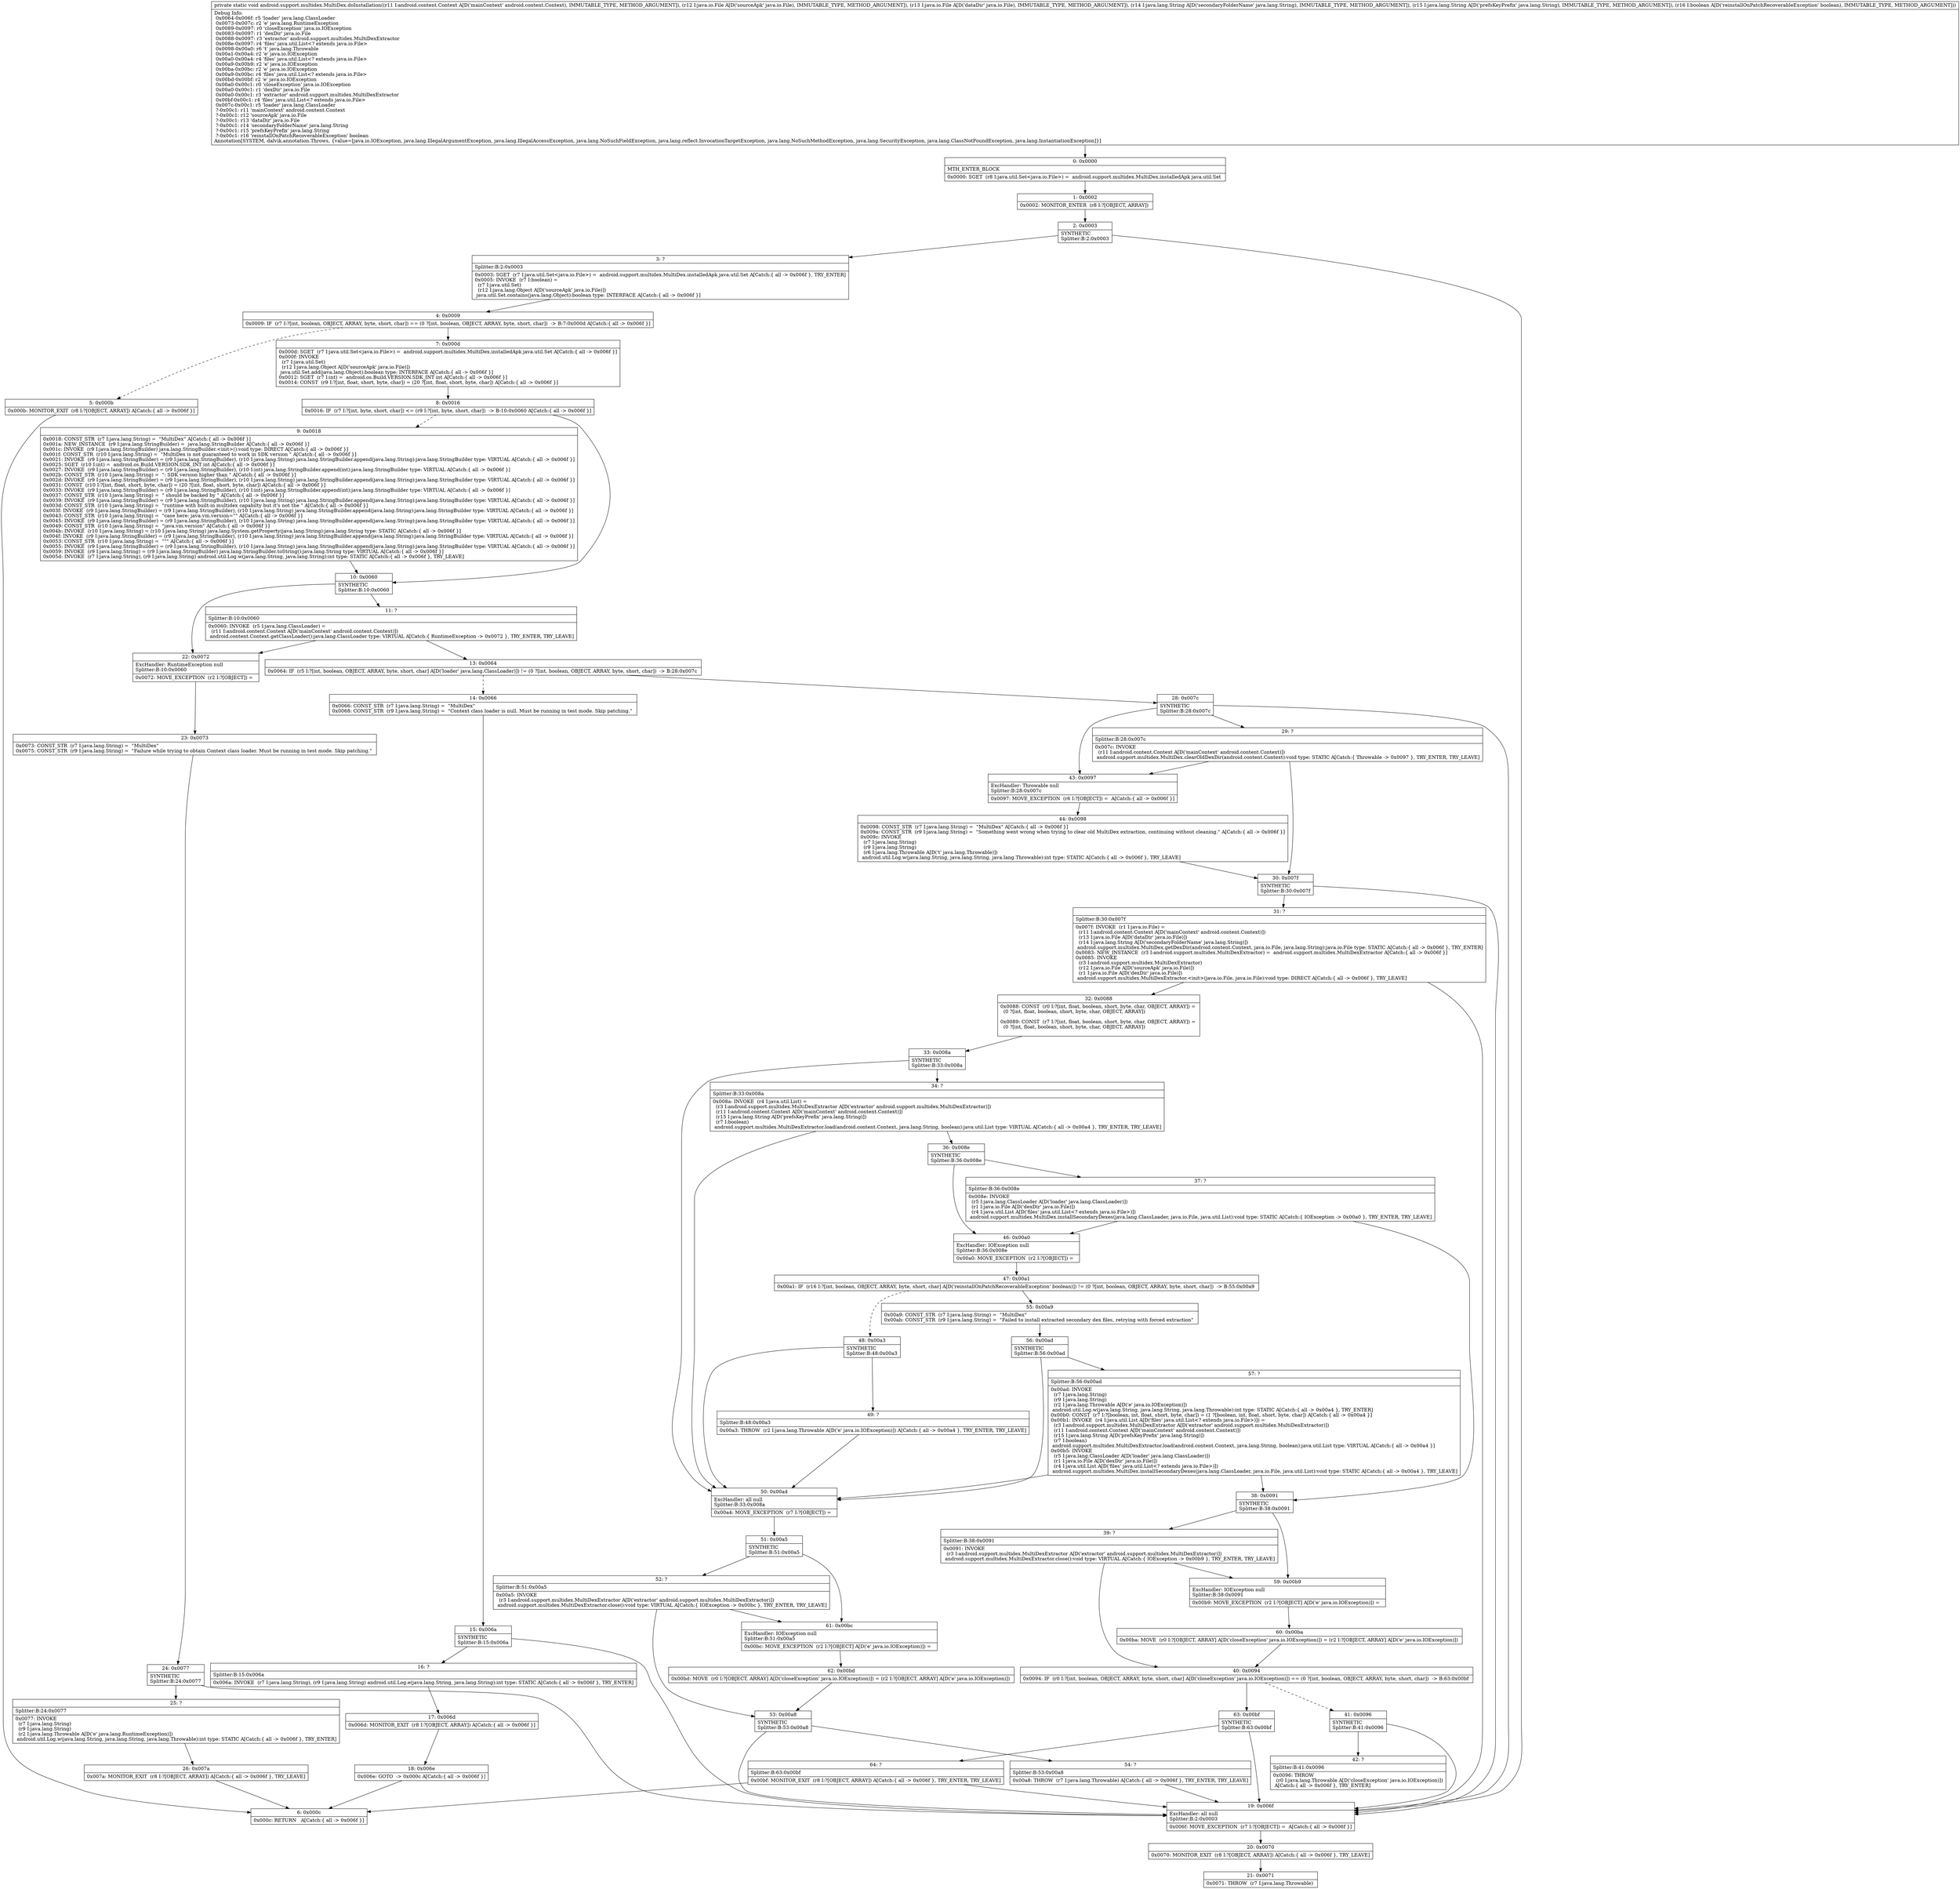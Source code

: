 digraph "CFG forandroid.support.multidex.MultiDex.doInstallation(Landroid\/content\/Context;Ljava\/io\/File;Ljava\/io\/File;Ljava\/lang\/String;Ljava\/lang\/String;Z)V" {
Node_0 [shape=record,label="{0\:\ 0x0000|MTH_ENTER_BLOCK\l|0x0000: SGET  (r8 I:java.util.Set\<java.io.File\>) =  android.support.multidex.MultiDex.installedApk java.util.Set \l}"];
Node_1 [shape=record,label="{1\:\ 0x0002|0x0002: MONITOR_ENTER  (r8 I:?[OBJECT, ARRAY]) \l}"];
Node_2 [shape=record,label="{2\:\ 0x0003|SYNTHETIC\lSplitter:B:2:0x0003\l}"];
Node_3 [shape=record,label="{3\:\ ?|Splitter:B:2:0x0003\l|0x0003: SGET  (r7 I:java.util.Set\<java.io.File\>) =  android.support.multidex.MultiDex.installedApk java.util.Set A[Catch:\{ all \-\> 0x006f \}, TRY_ENTER]\l0x0005: INVOKE  (r7 I:boolean) = \l  (r7 I:java.util.Set)\l  (r12 I:java.lang.Object A[D('sourceApk' java.io.File)])\l java.util.Set.contains(java.lang.Object):boolean type: INTERFACE A[Catch:\{ all \-\> 0x006f \}]\l}"];
Node_4 [shape=record,label="{4\:\ 0x0009|0x0009: IF  (r7 I:?[int, boolean, OBJECT, ARRAY, byte, short, char]) == (0 ?[int, boolean, OBJECT, ARRAY, byte, short, char])  \-\> B:7:0x000d A[Catch:\{ all \-\> 0x006f \}]\l}"];
Node_5 [shape=record,label="{5\:\ 0x000b|0x000b: MONITOR_EXIT  (r8 I:?[OBJECT, ARRAY]) A[Catch:\{ all \-\> 0x006f \}]\l}"];
Node_6 [shape=record,label="{6\:\ 0x000c|0x000c: RETURN   A[Catch:\{ all \-\> 0x006f \}]\l}"];
Node_7 [shape=record,label="{7\:\ 0x000d|0x000d: SGET  (r7 I:java.util.Set\<java.io.File\>) =  android.support.multidex.MultiDex.installedApk java.util.Set A[Catch:\{ all \-\> 0x006f \}]\l0x000f: INVOKE  \l  (r7 I:java.util.Set)\l  (r12 I:java.lang.Object A[D('sourceApk' java.io.File)])\l java.util.Set.add(java.lang.Object):boolean type: INTERFACE A[Catch:\{ all \-\> 0x006f \}]\l0x0012: SGET  (r7 I:int) =  android.os.Build.VERSION.SDK_INT int A[Catch:\{ all \-\> 0x006f \}]\l0x0014: CONST  (r9 I:?[int, float, short, byte, char]) = (20 ?[int, float, short, byte, char]) A[Catch:\{ all \-\> 0x006f \}]\l}"];
Node_8 [shape=record,label="{8\:\ 0x0016|0x0016: IF  (r7 I:?[int, byte, short, char]) \<= (r9 I:?[int, byte, short, char])  \-\> B:10:0x0060 A[Catch:\{ all \-\> 0x006f \}]\l}"];
Node_9 [shape=record,label="{9\:\ 0x0018|0x0018: CONST_STR  (r7 I:java.lang.String) =  \"MultiDex\" A[Catch:\{ all \-\> 0x006f \}]\l0x001a: NEW_INSTANCE  (r9 I:java.lang.StringBuilder) =  java.lang.StringBuilder A[Catch:\{ all \-\> 0x006f \}]\l0x001c: INVOKE  (r9 I:java.lang.StringBuilder) java.lang.StringBuilder.\<init\>():void type: DIRECT A[Catch:\{ all \-\> 0x006f \}]\l0x001f: CONST_STR  (r10 I:java.lang.String) =  \"MultiDex is not guaranteed to work in SDK version \" A[Catch:\{ all \-\> 0x006f \}]\l0x0021: INVOKE  (r9 I:java.lang.StringBuilder) = (r9 I:java.lang.StringBuilder), (r10 I:java.lang.String) java.lang.StringBuilder.append(java.lang.String):java.lang.StringBuilder type: VIRTUAL A[Catch:\{ all \-\> 0x006f \}]\l0x0025: SGET  (r10 I:int) =  android.os.Build.VERSION.SDK_INT int A[Catch:\{ all \-\> 0x006f \}]\l0x0027: INVOKE  (r9 I:java.lang.StringBuilder) = (r9 I:java.lang.StringBuilder), (r10 I:int) java.lang.StringBuilder.append(int):java.lang.StringBuilder type: VIRTUAL A[Catch:\{ all \-\> 0x006f \}]\l0x002b: CONST_STR  (r10 I:java.lang.String) =  \": SDK version higher than \" A[Catch:\{ all \-\> 0x006f \}]\l0x002d: INVOKE  (r9 I:java.lang.StringBuilder) = (r9 I:java.lang.StringBuilder), (r10 I:java.lang.String) java.lang.StringBuilder.append(java.lang.String):java.lang.StringBuilder type: VIRTUAL A[Catch:\{ all \-\> 0x006f \}]\l0x0031: CONST  (r10 I:?[int, float, short, byte, char]) = (20 ?[int, float, short, byte, char]) A[Catch:\{ all \-\> 0x006f \}]\l0x0033: INVOKE  (r9 I:java.lang.StringBuilder) = (r9 I:java.lang.StringBuilder), (r10 I:int) java.lang.StringBuilder.append(int):java.lang.StringBuilder type: VIRTUAL A[Catch:\{ all \-\> 0x006f \}]\l0x0037: CONST_STR  (r10 I:java.lang.String) =  \" should be backed by \" A[Catch:\{ all \-\> 0x006f \}]\l0x0039: INVOKE  (r9 I:java.lang.StringBuilder) = (r9 I:java.lang.StringBuilder), (r10 I:java.lang.String) java.lang.StringBuilder.append(java.lang.String):java.lang.StringBuilder type: VIRTUAL A[Catch:\{ all \-\> 0x006f \}]\l0x003d: CONST_STR  (r10 I:java.lang.String) =  \"runtime with built\-in multidex capabilty but it's not the \" A[Catch:\{ all \-\> 0x006f \}]\l0x003f: INVOKE  (r9 I:java.lang.StringBuilder) = (r9 I:java.lang.StringBuilder), (r10 I:java.lang.String) java.lang.StringBuilder.append(java.lang.String):java.lang.StringBuilder type: VIRTUAL A[Catch:\{ all \-\> 0x006f \}]\l0x0043: CONST_STR  (r10 I:java.lang.String) =  \"case here: java.vm.version=\"\" A[Catch:\{ all \-\> 0x006f \}]\l0x0045: INVOKE  (r9 I:java.lang.StringBuilder) = (r9 I:java.lang.StringBuilder), (r10 I:java.lang.String) java.lang.StringBuilder.append(java.lang.String):java.lang.StringBuilder type: VIRTUAL A[Catch:\{ all \-\> 0x006f \}]\l0x0049: CONST_STR  (r10 I:java.lang.String) =  \"java.vm.version\" A[Catch:\{ all \-\> 0x006f \}]\l0x004b: INVOKE  (r10 I:java.lang.String) = (r10 I:java.lang.String) java.lang.System.getProperty(java.lang.String):java.lang.String type: STATIC A[Catch:\{ all \-\> 0x006f \}]\l0x004f: INVOKE  (r9 I:java.lang.StringBuilder) = (r9 I:java.lang.StringBuilder), (r10 I:java.lang.String) java.lang.StringBuilder.append(java.lang.String):java.lang.StringBuilder type: VIRTUAL A[Catch:\{ all \-\> 0x006f \}]\l0x0053: CONST_STR  (r10 I:java.lang.String) =  \"\"\" A[Catch:\{ all \-\> 0x006f \}]\l0x0055: INVOKE  (r9 I:java.lang.StringBuilder) = (r9 I:java.lang.StringBuilder), (r10 I:java.lang.String) java.lang.StringBuilder.append(java.lang.String):java.lang.StringBuilder type: VIRTUAL A[Catch:\{ all \-\> 0x006f \}]\l0x0059: INVOKE  (r9 I:java.lang.String) = (r9 I:java.lang.StringBuilder) java.lang.StringBuilder.toString():java.lang.String type: VIRTUAL A[Catch:\{ all \-\> 0x006f \}]\l0x005d: INVOKE  (r7 I:java.lang.String), (r9 I:java.lang.String) android.util.Log.w(java.lang.String, java.lang.String):int type: STATIC A[Catch:\{ all \-\> 0x006f \}, TRY_LEAVE]\l}"];
Node_10 [shape=record,label="{10\:\ 0x0060|SYNTHETIC\lSplitter:B:10:0x0060\l}"];
Node_11 [shape=record,label="{11\:\ ?|Splitter:B:10:0x0060\l|0x0060: INVOKE  (r5 I:java.lang.ClassLoader) = \l  (r11 I:android.content.Context A[D('mainContext' android.content.Context)])\l android.content.Context.getClassLoader():java.lang.ClassLoader type: VIRTUAL A[Catch:\{ RuntimeException \-\> 0x0072 \}, TRY_ENTER, TRY_LEAVE]\l}"];
Node_13 [shape=record,label="{13\:\ 0x0064|0x0064: IF  (r5 I:?[int, boolean, OBJECT, ARRAY, byte, short, char] A[D('loader' java.lang.ClassLoader)]) != (0 ?[int, boolean, OBJECT, ARRAY, byte, short, char])  \-\> B:28:0x007c \l}"];
Node_14 [shape=record,label="{14\:\ 0x0066|0x0066: CONST_STR  (r7 I:java.lang.String) =  \"MultiDex\" \l0x0068: CONST_STR  (r9 I:java.lang.String) =  \"Context class loader is null. Must be running in test mode. Skip patching.\" \l}"];
Node_15 [shape=record,label="{15\:\ 0x006a|SYNTHETIC\lSplitter:B:15:0x006a\l}"];
Node_16 [shape=record,label="{16\:\ ?|Splitter:B:15:0x006a\l|0x006a: INVOKE  (r7 I:java.lang.String), (r9 I:java.lang.String) android.util.Log.e(java.lang.String, java.lang.String):int type: STATIC A[Catch:\{ all \-\> 0x006f \}, TRY_ENTER]\l}"];
Node_17 [shape=record,label="{17\:\ 0x006d|0x006d: MONITOR_EXIT  (r8 I:?[OBJECT, ARRAY]) A[Catch:\{ all \-\> 0x006f \}]\l}"];
Node_18 [shape=record,label="{18\:\ 0x006e|0x006e: GOTO  \-\> 0x000c A[Catch:\{ all \-\> 0x006f \}]\l}"];
Node_19 [shape=record,label="{19\:\ 0x006f|ExcHandler: all null\lSplitter:B:2:0x0003\l|0x006f: MOVE_EXCEPTION  (r7 I:?[OBJECT]) =  A[Catch:\{ all \-\> 0x006f \}]\l}"];
Node_20 [shape=record,label="{20\:\ 0x0070|0x0070: MONITOR_EXIT  (r8 I:?[OBJECT, ARRAY]) A[Catch:\{ all \-\> 0x006f \}, TRY_LEAVE]\l}"];
Node_21 [shape=record,label="{21\:\ 0x0071|0x0071: THROW  (r7 I:java.lang.Throwable) \l}"];
Node_22 [shape=record,label="{22\:\ 0x0072|ExcHandler: RuntimeException null\lSplitter:B:10:0x0060\l|0x0072: MOVE_EXCEPTION  (r2 I:?[OBJECT]) =  \l}"];
Node_23 [shape=record,label="{23\:\ 0x0073|0x0073: CONST_STR  (r7 I:java.lang.String) =  \"MultiDex\" \l0x0075: CONST_STR  (r9 I:java.lang.String) =  \"Failure while trying to obtain Context class loader. Must be running in test mode. Skip patching.\" \l}"];
Node_24 [shape=record,label="{24\:\ 0x0077|SYNTHETIC\lSplitter:B:24:0x0077\l}"];
Node_25 [shape=record,label="{25\:\ ?|Splitter:B:24:0x0077\l|0x0077: INVOKE  \l  (r7 I:java.lang.String)\l  (r9 I:java.lang.String)\l  (r2 I:java.lang.Throwable A[D('e' java.lang.RuntimeException)])\l android.util.Log.w(java.lang.String, java.lang.String, java.lang.Throwable):int type: STATIC A[Catch:\{ all \-\> 0x006f \}, TRY_ENTER]\l}"];
Node_26 [shape=record,label="{26\:\ 0x007a|0x007a: MONITOR_EXIT  (r8 I:?[OBJECT, ARRAY]) A[Catch:\{ all \-\> 0x006f \}, TRY_LEAVE]\l}"];
Node_28 [shape=record,label="{28\:\ 0x007c|SYNTHETIC\lSplitter:B:28:0x007c\l}"];
Node_29 [shape=record,label="{29\:\ ?|Splitter:B:28:0x007c\l|0x007c: INVOKE  \l  (r11 I:android.content.Context A[D('mainContext' android.content.Context)])\l android.support.multidex.MultiDex.clearOldDexDir(android.content.Context):void type: STATIC A[Catch:\{ Throwable \-\> 0x0097 \}, TRY_ENTER, TRY_LEAVE]\l}"];
Node_30 [shape=record,label="{30\:\ 0x007f|SYNTHETIC\lSplitter:B:30:0x007f\l}"];
Node_31 [shape=record,label="{31\:\ ?|Splitter:B:30:0x007f\l|0x007f: INVOKE  (r1 I:java.io.File) = \l  (r11 I:android.content.Context A[D('mainContext' android.content.Context)])\l  (r13 I:java.io.File A[D('dataDir' java.io.File)])\l  (r14 I:java.lang.String A[D('secondaryFolderName' java.lang.String)])\l android.support.multidex.MultiDex.getDexDir(android.content.Context, java.io.File, java.lang.String):java.io.File type: STATIC A[Catch:\{ all \-\> 0x006f \}, TRY_ENTER]\l0x0083: NEW_INSTANCE  (r3 I:android.support.multidex.MultiDexExtractor) =  android.support.multidex.MultiDexExtractor A[Catch:\{ all \-\> 0x006f \}]\l0x0085: INVOKE  \l  (r3 I:android.support.multidex.MultiDexExtractor)\l  (r12 I:java.io.File A[D('sourceApk' java.io.File)])\l  (r1 I:java.io.File A[D('dexDir' java.io.File)])\l android.support.multidex.MultiDexExtractor.\<init\>(java.io.File, java.io.File):void type: DIRECT A[Catch:\{ all \-\> 0x006f \}, TRY_LEAVE]\l}"];
Node_32 [shape=record,label="{32\:\ 0x0088|0x0088: CONST  (r0 I:?[int, float, boolean, short, byte, char, OBJECT, ARRAY]) = \l  (0 ?[int, float, boolean, short, byte, char, OBJECT, ARRAY])\l \l0x0089: CONST  (r7 I:?[int, float, boolean, short, byte, char, OBJECT, ARRAY]) = \l  (0 ?[int, float, boolean, short, byte, char, OBJECT, ARRAY])\l \l}"];
Node_33 [shape=record,label="{33\:\ 0x008a|SYNTHETIC\lSplitter:B:33:0x008a\l}"];
Node_34 [shape=record,label="{34\:\ ?|Splitter:B:33:0x008a\l|0x008a: INVOKE  (r4 I:java.util.List) = \l  (r3 I:android.support.multidex.MultiDexExtractor A[D('extractor' android.support.multidex.MultiDexExtractor)])\l  (r11 I:android.content.Context A[D('mainContext' android.content.Context)])\l  (r15 I:java.lang.String A[D('prefsKeyPrefix' java.lang.String)])\l  (r7 I:boolean)\l android.support.multidex.MultiDexExtractor.load(android.content.Context, java.lang.String, boolean):java.util.List type: VIRTUAL A[Catch:\{ all \-\> 0x00a4 \}, TRY_ENTER, TRY_LEAVE]\l}"];
Node_36 [shape=record,label="{36\:\ 0x008e|SYNTHETIC\lSplitter:B:36:0x008e\l}"];
Node_37 [shape=record,label="{37\:\ ?|Splitter:B:36:0x008e\l|0x008e: INVOKE  \l  (r5 I:java.lang.ClassLoader A[D('loader' java.lang.ClassLoader)])\l  (r1 I:java.io.File A[D('dexDir' java.io.File)])\l  (r4 I:java.util.List A[D('files' java.util.List\<? extends java.io.File\>)])\l android.support.multidex.MultiDex.installSecondaryDexes(java.lang.ClassLoader, java.io.File, java.util.List):void type: STATIC A[Catch:\{ IOException \-\> 0x00a0 \}, TRY_ENTER, TRY_LEAVE]\l}"];
Node_38 [shape=record,label="{38\:\ 0x0091|SYNTHETIC\lSplitter:B:38:0x0091\l}"];
Node_39 [shape=record,label="{39\:\ ?|Splitter:B:38:0x0091\l|0x0091: INVOKE  \l  (r3 I:android.support.multidex.MultiDexExtractor A[D('extractor' android.support.multidex.MultiDexExtractor)])\l android.support.multidex.MultiDexExtractor.close():void type: VIRTUAL A[Catch:\{ IOException \-\> 0x00b9 \}, TRY_ENTER, TRY_LEAVE]\l}"];
Node_40 [shape=record,label="{40\:\ 0x0094|0x0094: IF  (r0 I:?[int, boolean, OBJECT, ARRAY, byte, short, char] A[D('closeException' java.io.IOException)]) == (0 ?[int, boolean, OBJECT, ARRAY, byte, short, char])  \-\> B:63:0x00bf \l}"];
Node_41 [shape=record,label="{41\:\ 0x0096|SYNTHETIC\lSplitter:B:41:0x0096\l}"];
Node_42 [shape=record,label="{42\:\ ?|Splitter:B:41:0x0096\l|0x0096: THROW  \l  (r0 I:java.lang.Throwable A[D('closeException' java.io.IOException)])\l A[Catch:\{ all \-\> 0x006f \}, TRY_ENTER]\l}"];
Node_43 [shape=record,label="{43\:\ 0x0097|ExcHandler: Throwable null\lSplitter:B:28:0x007c\l|0x0097: MOVE_EXCEPTION  (r6 I:?[OBJECT]) =  A[Catch:\{ all \-\> 0x006f \}]\l}"];
Node_44 [shape=record,label="{44\:\ 0x0098|0x0098: CONST_STR  (r7 I:java.lang.String) =  \"MultiDex\" A[Catch:\{ all \-\> 0x006f \}]\l0x009a: CONST_STR  (r9 I:java.lang.String) =  \"Something went wrong when trying to clear old MultiDex extraction, continuing without cleaning.\" A[Catch:\{ all \-\> 0x006f \}]\l0x009c: INVOKE  \l  (r7 I:java.lang.String)\l  (r9 I:java.lang.String)\l  (r6 I:java.lang.Throwable A[D('t' java.lang.Throwable)])\l android.util.Log.w(java.lang.String, java.lang.String, java.lang.Throwable):int type: STATIC A[Catch:\{ all \-\> 0x006f \}, TRY_LEAVE]\l}"];
Node_46 [shape=record,label="{46\:\ 0x00a0|ExcHandler: IOException null\lSplitter:B:36:0x008e\l|0x00a0: MOVE_EXCEPTION  (r2 I:?[OBJECT]) =  \l}"];
Node_47 [shape=record,label="{47\:\ 0x00a1|0x00a1: IF  (r16 I:?[int, boolean, OBJECT, ARRAY, byte, short, char] A[D('reinstallOnPatchRecoverableException' boolean)]) != (0 ?[int, boolean, OBJECT, ARRAY, byte, short, char])  \-\> B:55:0x00a9 \l}"];
Node_48 [shape=record,label="{48\:\ 0x00a3|SYNTHETIC\lSplitter:B:48:0x00a3\l}"];
Node_49 [shape=record,label="{49\:\ ?|Splitter:B:48:0x00a3\l|0x00a3: THROW  (r2 I:java.lang.Throwable A[D('e' java.io.IOException)]) A[Catch:\{ all \-\> 0x00a4 \}, TRY_ENTER, TRY_LEAVE]\l}"];
Node_50 [shape=record,label="{50\:\ 0x00a4|ExcHandler: all null\lSplitter:B:33:0x008a\l|0x00a4: MOVE_EXCEPTION  (r7 I:?[OBJECT]) =  \l}"];
Node_51 [shape=record,label="{51\:\ 0x00a5|SYNTHETIC\lSplitter:B:51:0x00a5\l}"];
Node_52 [shape=record,label="{52\:\ ?|Splitter:B:51:0x00a5\l|0x00a5: INVOKE  \l  (r3 I:android.support.multidex.MultiDexExtractor A[D('extractor' android.support.multidex.MultiDexExtractor)])\l android.support.multidex.MultiDexExtractor.close():void type: VIRTUAL A[Catch:\{ IOException \-\> 0x00bc \}, TRY_ENTER, TRY_LEAVE]\l}"];
Node_53 [shape=record,label="{53\:\ 0x00a8|SYNTHETIC\lSplitter:B:53:0x00a8\l}"];
Node_54 [shape=record,label="{54\:\ ?|Splitter:B:53:0x00a8\l|0x00a8: THROW  (r7 I:java.lang.Throwable) A[Catch:\{ all \-\> 0x006f \}, TRY_ENTER, TRY_LEAVE]\l}"];
Node_55 [shape=record,label="{55\:\ 0x00a9|0x00a9: CONST_STR  (r7 I:java.lang.String) =  \"MultiDex\" \l0x00ab: CONST_STR  (r9 I:java.lang.String) =  \"Failed to install extracted secondary dex files, retrying with forced extraction\" \l}"];
Node_56 [shape=record,label="{56\:\ 0x00ad|SYNTHETIC\lSplitter:B:56:0x00ad\l}"];
Node_57 [shape=record,label="{57\:\ ?|Splitter:B:56:0x00ad\l|0x00ad: INVOKE  \l  (r7 I:java.lang.String)\l  (r9 I:java.lang.String)\l  (r2 I:java.lang.Throwable A[D('e' java.io.IOException)])\l android.util.Log.w(java.lang.String, java.lang.String, java.lang.Throwable):int type: STATIC A[Catch:\{ all \-\> 0x00a4 \}, TRY_ENTER]\l0x00b0: CONST  (r7 I:?[boolean, int, float, short, byte, char]) = (1 ?[boolean, int, float, short, byte, char]) A[Catch:\{ all \-\> 0x00a4 \}]\l0x00b1: INVOKE  (r4 I:java.util.List A[D('files' java.util.List\<? extends java.io.File\>)]) = \l  (r3 I:android.support.multidex.MultiDexExtractor A[D('extractor' android.support.multidex.MultiDexExtractor)])\l  (r11 I:android.content.Context A[D('mainContext' android.content.Context)])\l  (r15 I:java.lang.String A[D('prefsKeyPrefix' java.lang.String)])\l  (r7 I:boolean)\l android.support.multidex.MultiDexExtractor.load(android.content.Context, java.lang.String, boolean):java.util.List type: VIRTUAL A[Catch:\{ all \-\> 0x00a4 \}]\l0x00b5: INVOKE  \l  (r5 I:java.lang.ClassLoader A[D('loader' java.lang.ClassLoader)])\l  (r1 I:java.io.File A[D('dexDir' java.io.File)])\l  (r4 I:java.util.List A[D('files' java.util.List\<? extends java.io.File\>)])\l android.support.multidex.MultiDex.installSecondaryDexes(java.lang.ClassLoader, java.io.File, java.util.List):void type: STATIC A[Catch:\{ all \-\> 0x00a4 \}, TRY_LEAVE]\l}"];
Node_59 [shape=record,label="{59\:\ 0x00b9|ExcHandler: IOException null\lSplitter:B:38:0x0091\l|0x00b9: MOVE_EXCEPTION  (r2 I:?[OBJECT] A[D('e' java.io.IOException)]) =  \l}"];
Node_60 [shape=record,label="{60\:\ 0x00ba|0x00ba: MOVE  (r0 I:?[OBJECT, ARRAY] A[D('closeException' java.io.IOException)]) = (r2 I:?[OBJECT, ARRAY] A[D('e' java.io.IOException)]) \l}"];
Node_61 [shape=record,label="{61\:\ 0x00bc|ExcHandler: IOException null\lSplitter:B:51:0x00a5\l|0x00bc: MOVE_EXCEPTION  (r2 I:?[OBJECT] A[D('e' java.io.IOException)]) =  \l}"];
Node_62 [shape=record,label="{62\:\ 0x00bd|0x00bd: MOVE  (r0 I:?[OBJECT, ARRAY] A[D('closeException' java.io.IOException)]) = (r2 I:?[OBJECT, ARRAY] A[D('e' java.io.IOException)]) \l}"];
Node_63 [shape=record,label="{63\:\ 0x00bf|SYNTHETIC\lSplitter:B:63:0x00bf\l}"];
Node_64 [shape=record,label="{64\:\ ?|Splitter:B:63:0x00bf\l|0x00bf: MONITOR_EXIT  (r8 I:?[OBJECT, ARRAY]) A[Catch:\{ all \-\> 0x006f \}, TRY_ENTER, TRY_LEAVE]\l}"];
MethodNode[shape=record,label="{private static void android.support.multidex.MultiDex.doInstallation((r11 I:android.content.Context A[D('mainContext' android.content.Context), IMMUTABLE_TYPE, METHOD_ARGUMENT]), (r12 I:java.io.File A[D('sourceApk' java.io.File), IMMUTABLE_TYPE, METHOD_ARGUMENT]), (r13 I:java.io.File A[D('dataDir' java.io.File), IMMUTABLE_TYPE, METHOD_ARGUMENT]), (r14 I:java.lang.String A[D('secondaryFolderName' java.lang.String), IMMUTABLE_TYPE, METHOD_ARGUMENT]), (r15 I:java.lang.String A[D('prefsKeyPrefix' java.lang.String), IMMUTABLE_TYPE, METHOD_ARGUMENT]), (r16 I:boolean A[D('reinstallOnPatchRecoverableException' boolean), IMMUTABLE_TYPE, METHOD_ARGUMENT]))  | Debug Info:\l  0x0064\-0x006f: r5 'loader' java.lang.ClassLoader\l  0x0073\-0x007c: r2 'e' java.lang.RuntimeException\l  0x0089\-0x0097: r0 'closeException' java.io.IOException\l  0x0083\-0x0097: r1 'dexDir' java.io.File\l  0x0088\-0x0097: r3 'extractor' android.support.multidex.MultiDexExtractor\l  0x008e\-0x0097: r4 'files' java.util.List\<? extends java.io.File\>\l  0x0098\-0x00a0: r6 't' java.lang.Throwable\l  0x00a1\-0x00a4: r2 'e' java.io.IOException\l  0x00a0\-0x00a4: r4 'files' java.util.List\<? extends java.io.File\>\l  0x00a9\-0x00b9: r2 'e' java.io.IOException\l  0x00ba\-0x00bc: r2 'e' java.io.IOException\l  0x00a9\-0x00bc: r4 'files' java.util.List\<? extends java.io.File\>\l  0x00bd\-0x00bf: r2 'e' java.io.IOException\l  0x00a0\-0x00c1: r0 'closeException' java.io.IOException\l  0x00a0\-0x00c1: r1 'dexDir' java.io.File\l  0x00a0\-0x00c1: r3 'extractor' android.support.multidex.MultiDexExtractor\l  0x00bf\-0x00c1: r4 'files' java.util.List\<? extends java.io.File\>\l  0x007c\-0x00c1: r5 'loader' java.lang.ClassLoader\l  ?\-0x00c1: r11 'mainContext' android.content.Context\l  ?\-0x00c1: r12 'sourceApk' java.io.File\l  ?\-0x00c1: r13 'dataDir' java.io.File\l  ?\-0x00c1: r14 'secondaryFolderName' java.lang.String\l  ?\-0x00c1: r15 'prefsKeyPrefix' java.lang.String\l  ?\-0x00c1: r16 'reinstallOnPatchRecoverableException' boolean\lAnnotation[SYSTEM, dalvik.annotation.Throws, \{value=[java.io.IOException, java.lang.IllegalArgumentException, java.lang.IllegalAccessException, java.lang.NoSuchFieldException, java.lang.reflect.InvocationTargetException, java.lang.NoSuchMethodException, java.lang.SecurityException, java.lang.ClassNotFoundException, java.lang.InstantiationException]\}]\l}"];
MethodNode -> Node_0;
Node_0 -> Node_1;
Node_1 -> Node_2;
Node_2 -> Node_3;
Node_2 -> Node_19;
Node_3 -> Node_4;
Node_4 -> Node_5[style=dashed];
Node_4 -> Node_7;
Node_5 -> Node_6;
Node_7 -> Node_8;
Node_8 -> Node_9[style=dashed];
Node_8 -> Node_10;
Node_9 -> Node_10;
Node_10 -> Node_11;
Node_10 -> Node_22;
Node_11 -> Node_22;
Node_11 -> Node_13;
Node_13 -> Node_14[style=dashed];
Node_13 -> Node_28;
Node_14 -> Node_15;
Node_15 -> Node_16;
Node_15 -> Node_19;
Node_16 -> Node_17;
Node_17 -> Node_18;
Node_18 -> Node_6;
Node_19 -> Node_20;
Node_20 -> Node_21;
Node_22 -> Node_23;
Node_23 -> Node_24;
Node_24 -> Node_25;
Node_24 -> Node_19;
Node_25 -> Node_26;
Node_26 -> Node_6;
Node_28 -> Node_29;
Node_28 -> Node_43;
Node_28 -> Node_19;
Node_29 -> Node_30;
Node_29 -> Node_43;
Node_30 -> Node_31;
Node_30 -> Node_19;
Node_31 -> Node_32;
Node_31 -> Node_19;
Node_32 -> Node_33;
Node_33 -> Node_34;
Node_33 -> Node_50;
Node_34 -> Node_50;
Node_34 -> Node_36;
Node_36 -> Node_37;
Node_36 -> Node_46;
Node_37 -> Node_38;
Node_37 -> Node_46;
Node_38 -> Node_39;
Node_38 -> Node_59;
Node_39 -> Node_40;
Node_39 -> Node_59;
Node_40 -> Node_41[style=dashed];
Node_40 -> Node_63;
Node_41 -> Node_42;
Node_41 -> Node_19;
Node_43 -> Node_44;
Node_44 -> Node_30;
Node_46 -> Node_47;
Node_47 -> Node_48[style=dashed];
Node_47 -> Node_55;
Node_48 -> Node_49;
Node_48 -> Node_50;
Node_49 -> Node_50;
Node_50 -> Node_51;
Node_51 -> Node_52;
Node_51 -> Node_61;
Node_52 -> Node_53;
Node_52 -> Node_61;
Node_53 -> Node_54;
Node_53 -> Node_19;
Node_54 -> Node_19;
Node_55 -> Node_56;
Node_56 -> Node_57;
Node_56 -> Node_50;
Node_57 -> Node_50;
Node_57 -> Node_38;
Node_59 -> Node_60;
Node_60 -> Node_40;
Node_61 -> Node_62;
Node_62 -> Node_53;
Node_63 -> Node_64;
Node_63 -> Node_19;
Node_64 -> Node_19;
Node_64 -> Node_6;
}

